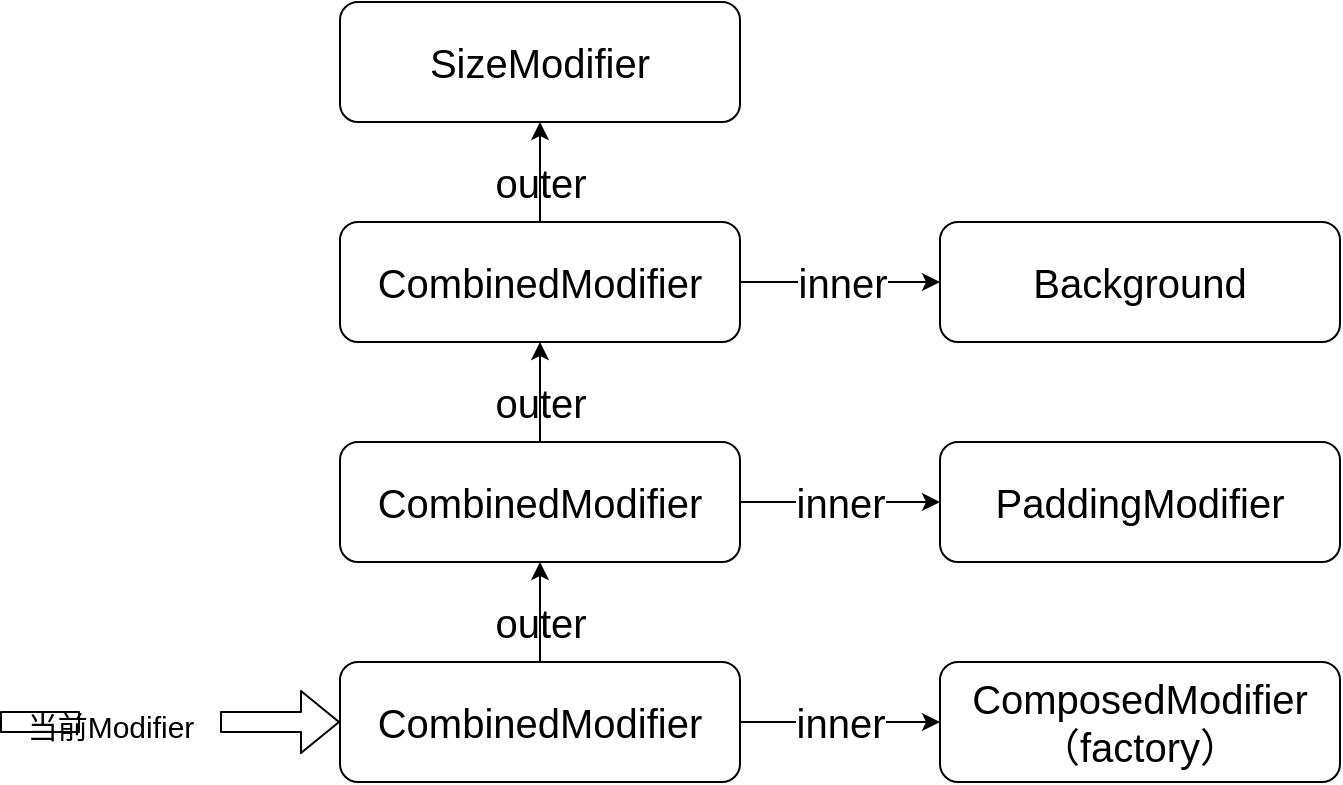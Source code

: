 <mxfile>
    <diagram id="1GEJoMihbtmozGFXepFv" name="第 1 页">
        <mxGraphModel dx="880" dy="791" grid="1" gridSize="10" guides="1" tooltips="1" connect="1" arrows="1" fold="1" page="1" pageScale="1" pageWidth="827" pageHeight="1169" math="0" shadow="0">
            <root>
                <mxCell id="0"/>
                <mxCell id="1" parent="0"/>
                <mxCell id="2" value="&lt;font style=&quot;font-size: 20px;&quot;&gt;CombinedModifier&lt;/font&gt;" style="rounded=1;whiteSpace=wrap;html=1;" vertex="1" parent="1">
                    <mxGeometry x="250" y="610" width="200" height="60" as="geometry"/>
                </mxCell>
                <mxCell id="3" value="&lt;font style=&quot;font-size: 20px;&quot;&gt;CombinedModifier&lt;/font&gt;" style="rounded=1;whiteSpace=wrap;html=1;" vertex="1" parent="1">
                    <mxGeometry x="250" y="500" width="200" height="60" as="geometry"/>
                </mxCell>
                <mxCell id="4" value="&lt;font style=&quot;font-size: 20px;&quot;&gt;CombinedModifier&lt;/font&gt;" style="rounded=1;whiteSpace=wrap;html=1;" vertex="1" parent="1">
                    <mxGeometry x="250" y="390" width="200" height="60" as="geometry"/>
                </mxCell>
                <mxCell id="5" value="&lt;font style=&quot;font-size: 20px;&quot;&gt;SizeModifier&lt;/font&gt;" style="rounded=1;whiteSpace=wrap;html=1;" vertex="1" parent="1">
                    <mxGeometry x="250" y="280" width="200" height="60" as="geometry"/>
                </mxCell>
                <mxCell id="6" value="&lt;font style=&quot;font-size: 20px;&quot;&gt;ComposedModifier&lt;br&gt;（factory）&lt;br&gt;&lt;/font&gt;" style="rounded=1;whiteSpace=wrap;html=1;" vertex="1" parent="1">
                    <mxGeometry x="550" y="610" width="200" height="60" as="geometry"/>
                </mxCell>
                <mxCell id="7" value="&lt;font style=&quot;font-size: 20px;&quot;&gt;PaddingModifier&lt;/font&gt;" style="rounded=1;whiteSpace=wrap;html=1;" vertex="1" parent="1">
                    <mxGeometry x="550" y="500" width="200" height="60" as="geometry"/>
                </mxCell>
                <mxCell id="8" value="&lt;font style=&quot;font-size: 20px;&quot;&gt;Background&lt;/font&gt;" style="rounded=1;whiteSpace=wrap;html=1;" vertex="1" parent="1">
                    <mxGeometry x="550" y="390" width="200" height="60" as="geometry"/>
                </mxCell>
                <mxCell id="9" value="" style="endArrow=classic;html=1;fontSize=20;exitX=0.5;exitY=0;exitDx=0;exitDy=0;entryX=0.5;entryY=1;entryDx=0;entryDy=0;" edge="1" parent="1" source="2" target="3">
                    <mxGeometry width="50" height="50" relative="1" as="geometry">
                        <mxPoint x="350" y="510" as="sourcePoint"/>
                        <mxPoint x="400" y="460" as="targetPoint"/>
                    </mxGeometry>
                </mxCell>
                <mxCell id="10" value="" style="endArrow=classic;html=1;fontSize=20;entryX=0.5;entryY=1;entryDx=0;entryDy=0;exitX=0.5;exitY=0;exitDx=0;exitDy=0;" edge="1" parent="1" source="3" target="4">
                    <mxGeometry width="50" height="50" relative="1" as="geometry">
                        <mxPoint x="350" y="510" as="sourcePoint"/>
                        <mxPoint x="360" y="570.0" as="targetPoint"/>
                    </mxGeometry>
                </mxCell>
                <mxCell id="11" value="" style="endArrow=classic;html=1;fontSize=20;exitX=0.5;exitY=0;exitDx=0;exitDy=0;entryX=0.5;entryY=1;entryDx=0;entryDy=0;" edge="1" parent="1" source="4" target="5">
                    <mxGeometry width="50" height="50" relative="1" as="geometry">
                        <mxPoint x="370" y="630.0" as="sourcePoint"/>
                        <mxPoint x="370" y="580.0" as="targetPoint"/>
                    </mxGeometry>
                </mxCell>
                <mxCell id="12" value="" style="endArrow=classic;html=1;fontSize=20;exitX=1;exitY=0.5;exitDx=0;exitDy=0;entryX=0;entryY=0.5;entryDx=0;entryDy=0;" edge="1" parent="1" source="2" target="6">
                    <mxGeometry width="50" height="50" relative="1" as="geometry">
                        <mxPoint x="380" y="640.0" as="sourcePoint"/>
                        <mxPoint x="380" y="590.0" as="targetPoint"/>
                    </mxGeometry>
                </mxCell>
                <mxCell id="13" value="" style="endArrow=classic;html=1;fontSize=20;exitX=1;exitY=0.5;exitDx=0;exitDy=0;entryX=0;entryY=0.5;entryDx=0;entryDy=0;" edge="1" parent="1" source="3" target="7">
                    <mxGeometry width="50" height="50" relative="1" as="geometry">
                        <mxPoint x="390" y="650.0" as="sourcePoint"/>
                        <mxPoint x="390" y="600.0" as="targetPoint"/>
                    </mxGeometry>
                </mxCell>
                <mxCell id="14" value="" style="endArrow=classic;html=1;fontSize=20;exitX=1;exitY=0.5;exitDx=0;exitDy=0;entryX=0;entryY=0.5;entryDx=0;entryDy=0;" edge="1" parent="1" source="4" target="8">
                    <mxGeometry width="50" height="50" relative="1" as="geometry">
                        <mxPoint x="400" y="660.0" as="sourcePoint"/>
                        <mxPoint x="400" y="610.0" as="targetPoint"/>
                    </mxGeometry>
                </mxCell>
                <mxCell id="15" value="inner" style="edgeLabel;html=1;align=center;verticalAlign=middle;resizable=0;points=[];fontSize=20;" vertex="1" connectable="0" parent="14">
                    <mxGeometry x="-0.35" y="-5" relative="1" as="geometry">
                        <mxPoint x="18" y="-5" as="offset"/>
                    </mxGeometry>
                </mxCell>
                <mxCell id="17" value="inner" style="edgeLabel;html=1;align=center;verticalAlign=middle;resizable=0;points=[];fontSize=20;" vertex="1" connectable="0" parent="1">
                    <mxGeometry x="500" y="530" as="geometry"/>
                </mxCell>
                <mxCell id="18" value="inner" style="edgeLabel;html=1;align=center;verticalAlign=middle;resizable=0;points=[];fontSize=20;" vertex="1" connectable="0" parent="1">
                    <mxGeometry x="500" y="640" as="geometry"/>
                </mxCell>
                <mxCell id="19" value="outer" style="text;html=1;align=center;verticalAlign=middle;resizable=0;points=[];autosize=1;strokeColor=none;fillColor=none;fontSize=20;" vertex="1" parent="1">
                    <mxGeometry x="315" y="570" width="70" height="40" as="geometry"/>
                </mxCell>
                <mxCell id="20" value="outer" style="text;html=1;align=center;verticalAlign=middle;resizable=0;points=[];autosize=1;strokeColor=none;fillColor=none;fontSize=20;" vertex="1" parent="1">
                    <mxGeometry x="315" y="460" width="70" height="40" as="geometry"/>
                </mxCell>
                <mxCell id="21" value="outer" style="text;html=1;align=center;verticalAlign=middle;resizable=0;points=[];autosize=1;strokeColor=none;fillColor=none;fontSize=20;" vertex="1" parent="1">
                    <mxGeometry x="315" y="350" width="70" height="40" as="geometry"/>
                </mxCell>
                <mxCell id="22" value="" style="shape=flexArrow;endArrow=classic;html=1;fontSize=20;entryX=0;entryY=0.5;entryDx=0;entryDy=0;startArrow=none;" edge="1" parent="1" source="23" target="2">
                    <mxGeometry width="50" height="50" relative="1" as="geometry">
                        <mxPoint x="120" y="640" as="sourcePoint"/>
                        <mxPoint x="400" y="460" as="targetPoint"/>
                    </mxGeometry>
                </mxCell>
                <mxCell id="24" value="" style="shape=flexArrow;endArrow=none;html=1;fontSize=20;entryX=0;entryY=0.5;entryDx=0;entryDy=0;" edge="1" parent="1" target="23">
                    <mxGeometry width="50" height="50" relative="1" as="geometry">
                        <mxPoint x="120" y="640.0" as="sourcePoint"/>
                        <mxPoint x="250" y="640.0" as="targetPoint"/>
                    </mxGeometry>
                </mxCell>
                <mxCell id="23" value="&lt;font style=&quot;font-size: 15px;&quot;&gt;当前Modifier&lt;/font&gt;" style="text;html=1;align=center;verticalAlign=middle;resizable=0;points=[];autosize=1;strokeColor=none;fillColor=none;fontSize=20;" vertex="1" parent="1">
                    <mxGeometry x="80" y="620" width="110" height="40" as="geometry"/>
                </mxCell>
            </root>
        </mxGraphModel>
    </diagram>
</mxfile>